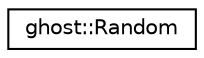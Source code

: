digraph "Graphical Class Hierarchy"
{
  edge [fontname="Helvetica",fontsize="10",labelfontname="Helvetica",labelfontsize="10"];
  node [fontname="Helvetica",fontsize="10",shape=record];
  rankdir="LR";
  Node1 [label="ghost::Random",height=0.2,width=0.4,color="black", fillcolor="white", style="filled",URL="$classghost_1_1Random.html"];
}
